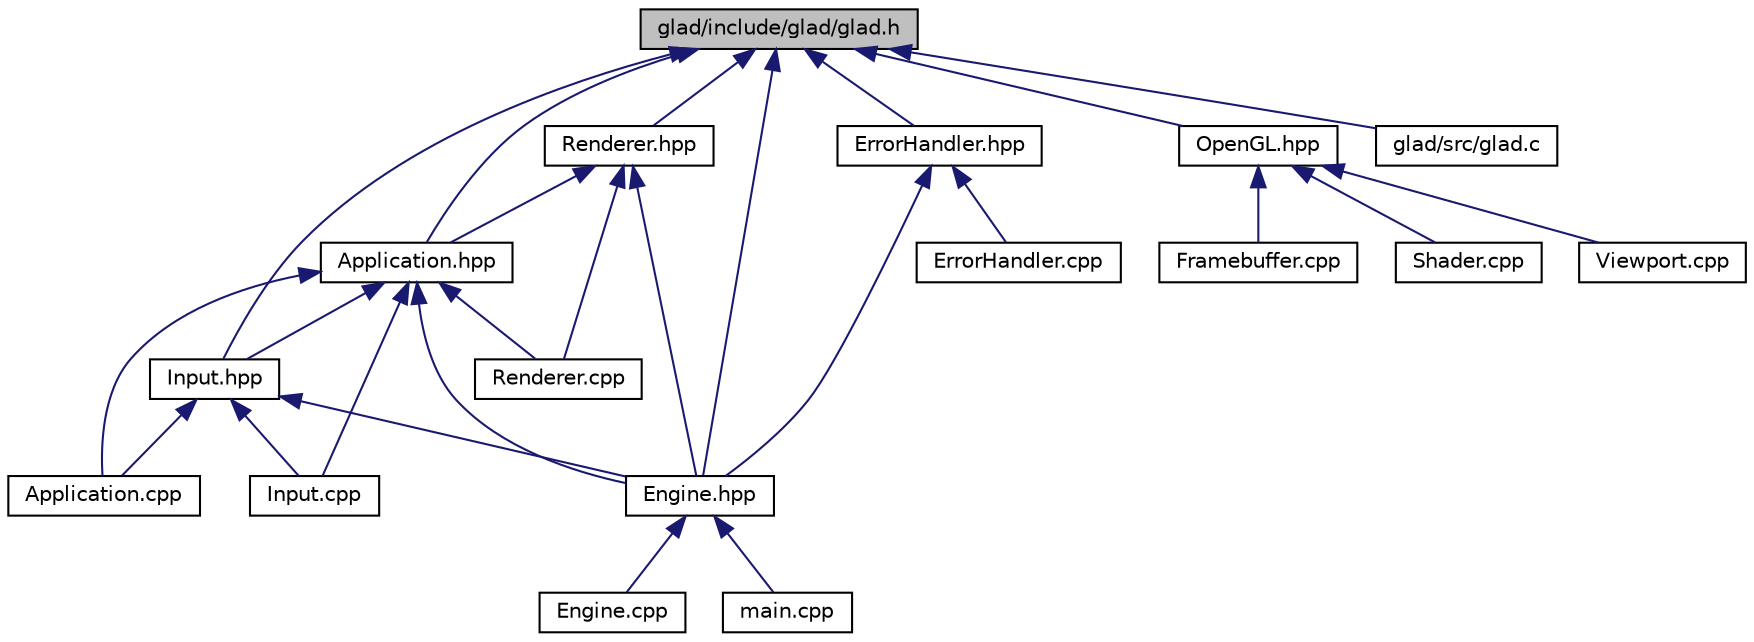 digraph "glad/include/glad/glad.h"
{
  edge [fontname="Helvetica",fontsize="10",labelfontname="Helvetica",labelfontsize="10"];
  node [fontname="Helvetica",fontsize="10",shape=record];
  Node3 [label="glad/include/glad/glad.h",height=0.2,width=0.4,color="black", fillcolor="grey75", style="filled", fontcolor="black"];
  Node3 -> Node4 [dir="back",color="midnightblue",fontsize="10",style="solid"];
  Node4 [label="Renderer.hpp",height=0.2,width=0.4,color="black", fillcolor="white", style="filled",URL="$_renderer_8hpp.html"];
  Node4 -> Node5 [dir="back",color="midnightblue",fontsize="10",style="solid"];
  Node5 [label="Application.hpp",height=0.2,width=0.4,color="black", fillcolor="white", style="filled",URL="$_application_8hpp.html"];
  Node5 -> Node6 [dir="back",color="midnightblue",fontsize="10",style="solid"];
  Node6 [label="Application.cpp",height=0.2,width=0.4,color="black", fillcolor="white", style="filled",URL="$_application_8cpp.html"];
  Node5 -> Node7 [dir="back",color="midnightblue",fontsize="10",style="solid"];
  Node7 [label="Input.hpp",height=0.2,width=0.4,color="black", fillcolor="white", style="filled",URL="$_input_8hpp.html"];
  Node7 -> Node6 [dir="back",color="midnightblue",fontsize="10",style="solid"];
  Node7 -> Node8 [dir="back",color="midnightblue",fontsize="10",style="solid"];
  Node8 [label="Engine.hpp",height=0.2,width=0.4,color="black", fillcolor="white", style="filled",URL="$_engine_8hpp.html"];
  Node8 -> Node9 [dir="back",color="midnightblue",fontsize="10",style="solid"];
  Node9 [label="Engine.cpp",height=0.2,width=0.4,color="black", fillcolor="white", style="filled",URL="$_engine_8cpp.html"];
  Node8 -> Node10 [dir="back",color="midnightblue",fontsize="10",style="solid"];
  Node10 [label="main.cpp",height=0.2,width=0.4,color="black", fillcolor="white", style="filled",URL="$main_8cpp.html"];
  Node7 -> Node11 [dir="back",color="midnightblue",fontsize="10",style="solid"];
  Node11 [label="Input.cpp",height=0.2,width=0.4,color="black", fillcolor="white", style="filled",URL="$_input_8cpp.html"];
  Node5 -> Node8 [dir="back",color="midnightblue",fontsize="10",style="solid"];
  Node5 -> Node11 [dir="back",color="midnightblue",fontsize="10",style="solid"];
  Node5 -> Node12 [dir="back",color="midnightblue",fontsize="10",style="solid"];
  Node12 [label="Renderer.cpp",height=0.2,width=0.4,color="black", fillcolor="white", style="filled",URL="$_renderer_8cpp.html"];
  Node4 -> Node8 [dir="back",color="midnightblue",fontsize="10",style="solid"];
  Node4 -> Node12 [dir="back",color="midnightblue",fontsize="10",style="solid"];
  Node3 -> Node5 [dir="back",color="midnightblue",fontsize="10",style="solid"];
  Node3 -> Node7 [dir="back",color="midnightblue",fontsize="10",style="solid"];
  Node3 -> Node8 [dir="back",color="midnightblue",fontsize="10",style="solid"];
  Node3 -> Node13 [dir="back",color="midnightblue",fontsize="10",style="solid"];
  Node13 [label="ErrorHandler.hpp",height=0.2,width=0.4,color="black", fillcolor="white", style="filled",URL="$_error_handler_8hpp.html"];
  Node13 -> Node8 [dir="back",color="midnightblue",fontsize="10",style="solid"];
  Node13 -> Node14 [dir="back",color="midnightblue",fontsize="10",style="solid"];
  Node14 [label="ErrorHandler.cpp",height=0.2,width=0.4,color="black", fillcolor="white", style="filled",URL="$_error_handler_8cpp.html"];
  Node3 -> Node15 [dir="back",color="midnightblue",fontsize="10",style="solid"];
  Node15 [label="OpenGL.hpp",height=0.2,width=0.4,color="black", fillcolor="white", style="filled",URL="$_open_g_l_8hpp.html"];
  Node15 -> Node16 [dir="back",color="midnightblue",fontsize="10",style="solid"];
  Node16 [label="Framebuffer.cpp",height=0.2,width=0.4,color="black", fillcolor="white", style="filled",URL="$_framebuffer_8cpp.html"];
  Node15 -> Node17 [dir="back",color="midnightblue",fontsize="10",style="solid"];
  Node17 [label="Shader.cpp",height=0.2,width=0.4,color="black", fillcolor="white", style="filled",URL="$_shader_8cpp.html"];
  Node15 -> Node18 [dir="back",color="midnightblue",fontsize="10",style="solid"];
  Node18 [label="Viewport.cpp",height=0.2,width=0.4,color="black", fillcolor="white", style="filled",URL="$_viewport_8cpp.html"];
  Node3 -> Node19 [dir="back",color="midnightblue",fontsize="10",style="solid"];
  Node19 [label="glad/src/glad.c",height=0.2,width=0.4,color="black", fillcolor="white", style="filled",URL="$glad_8c.html"];
}
